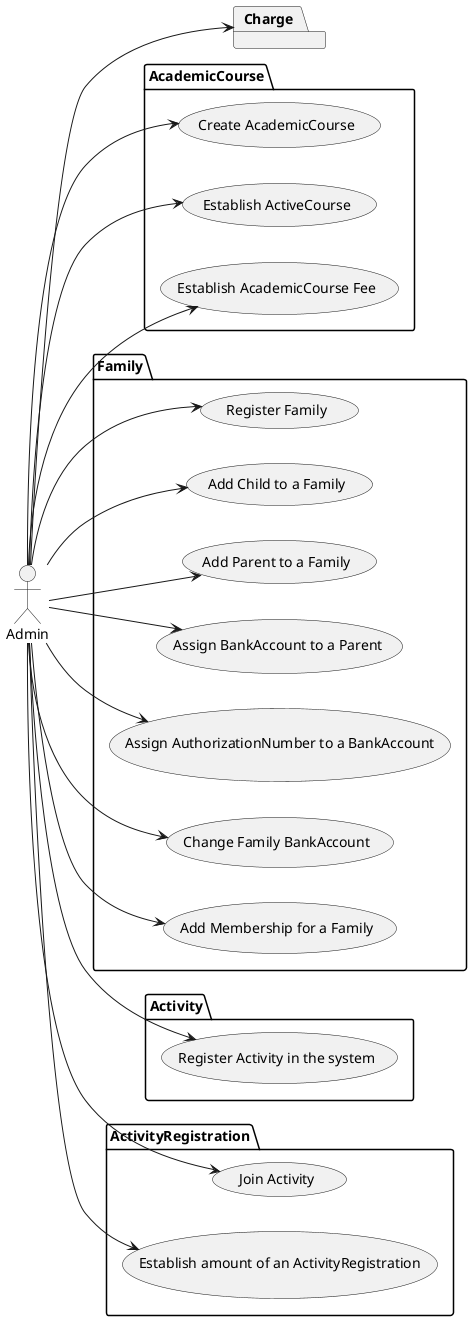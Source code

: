 @startuml
left to right direction
actor Admin
package AcademicCourse{
  Admin --> (Create AcademicCourse)
  Admin --> (Establish ActiveCourse)
  Admin --> (Establish AcademicCourse Fee)
}
package Family {
  Admin --> (Register Family)
  Admin --> (Add Child to a Family)
  Admin --> (Add Parent to a Family)
  Admin --> (Assign BankAccount to a Parent)
  Admin --> (Assign AuthorizationNumber to a BankAccount)
  Admin --> (Change Family BankAccount)
  Admin --> (Add Membership for a Family)
}
package Activity {
  Admin --> (Register Activity in the system)
}
package ActivityRegistration {
  Admin --> (Join Activity)
  Admin --> (Establish amount of an ActivityRegistration)
}
package Charge {
}
Admin --> Charge
@enduml